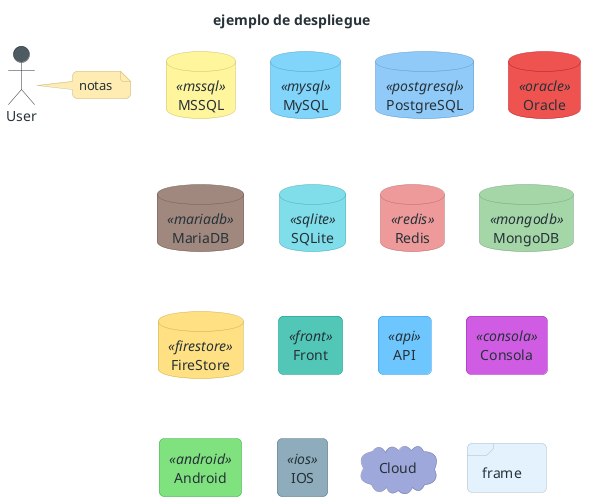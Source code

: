 @startuml
title ejemplo de despliegue

' estilos
skinparam roundCorner 10
skinparam DefaultFontName "Consolas"
skinparam DefaultFontColor #263238
skinparam ArrowColor #263238

skinparam database {
    ' SQL
    BackgroundColor<<mssql>> #fff59d
    BorderColor<<mssql>> #cbc26d

    BackgroundColor<<mysql>> #81d4fa
    BorderColor<<mysql>> #4ba3c7

    BackgroundColor<<postgresql>> #90caf9
    BorderColor<<postgresql>> #5d99c6

    BackgroundColor<<sqlite>> #80deea
    BorderColor<<sqlite>> #4bacb8

    BackgroundColor<<oracle>> #ef5350
    BorderColor<<oracle>> #b61827

    BackgroundColor<<mariadb>> #a1887f
    BorderColor<<mariadb>> #725b53

    ' NoSQL
    BackgroundColor<<redis>> #ef9a9a
    BorderColor<<redis>> #ba6b6c

    BackgroundColor<<mongodb>> #a5d6a7
    BorderColor<<mongodb>> #75a478

    BackgroundColor<<firestore>> #ffe082
    BorderColor<<firestore>> #caae53
}

skinparam queue {
    BackgroundColor<<kafka>> #ffcc80
    BorderColor<<kafka>> #ca9b52
}

skinparam rectangle {
    BackgroundColor<<front>> #52c7b8
    BorderColor<<front>> #009688

    BackgroundColor<<api>> #6ec6ff
    BorderColor<<api>> #2196f3

    BackgroundColor<<consola>> #d05ce3
    BorderColor<<consola>> #9c27b0

    BackgroundColor<<android>> #80e27e
    BorderColor<<android>> #4caf50

    BackgroundColor<<ios>> #8eacbb
    BorderColor<<ios>> #607d8b
}

skinparam frame {
    BackgroundColor #e3f2fd
    BorderColor #b1bfca
}

skinparam actor {
    BackgroundColor #4f5b62
    BorderColor #263238
}

skinparam cloud {
    BackgroundColor #9fa8da
    BorderColor #6f79a8
}

skinparam note {
    BackgroundColor #ffecb3
    BorderColor #cbba83
}

' SQL
database "MSSQL" <<mssql>> as mssql
database "MySQL" <<mysql>> as mysql
database "PostgreSQL" <<postgresql>> as postgresql
database "Oracle" <<oracle>> as oracle
database "MariaDB" <<mariadb>> as mariadb
database "SQLite" <<sqlite>> as sqlite

' NoSQL
database "Redis" <<redis>> as redis
database "MongoDB" <<mongodb>> as mongodb
database "FireStore" <<firestore>> as firestore

' apps
rectangle "Front" <<front>> as front
rectangle "API" <<api>> as api
rectangle "Consola" <<consola>> as consola

' mobile
rectangle "Android" <<android>> as android
rectangle "IOS" <<ios>> as ios

cloud "Cloud" as customCloud
actor "User" as user
frame "frame" as frame
note right of user
 notas 
endnote


@enduml
